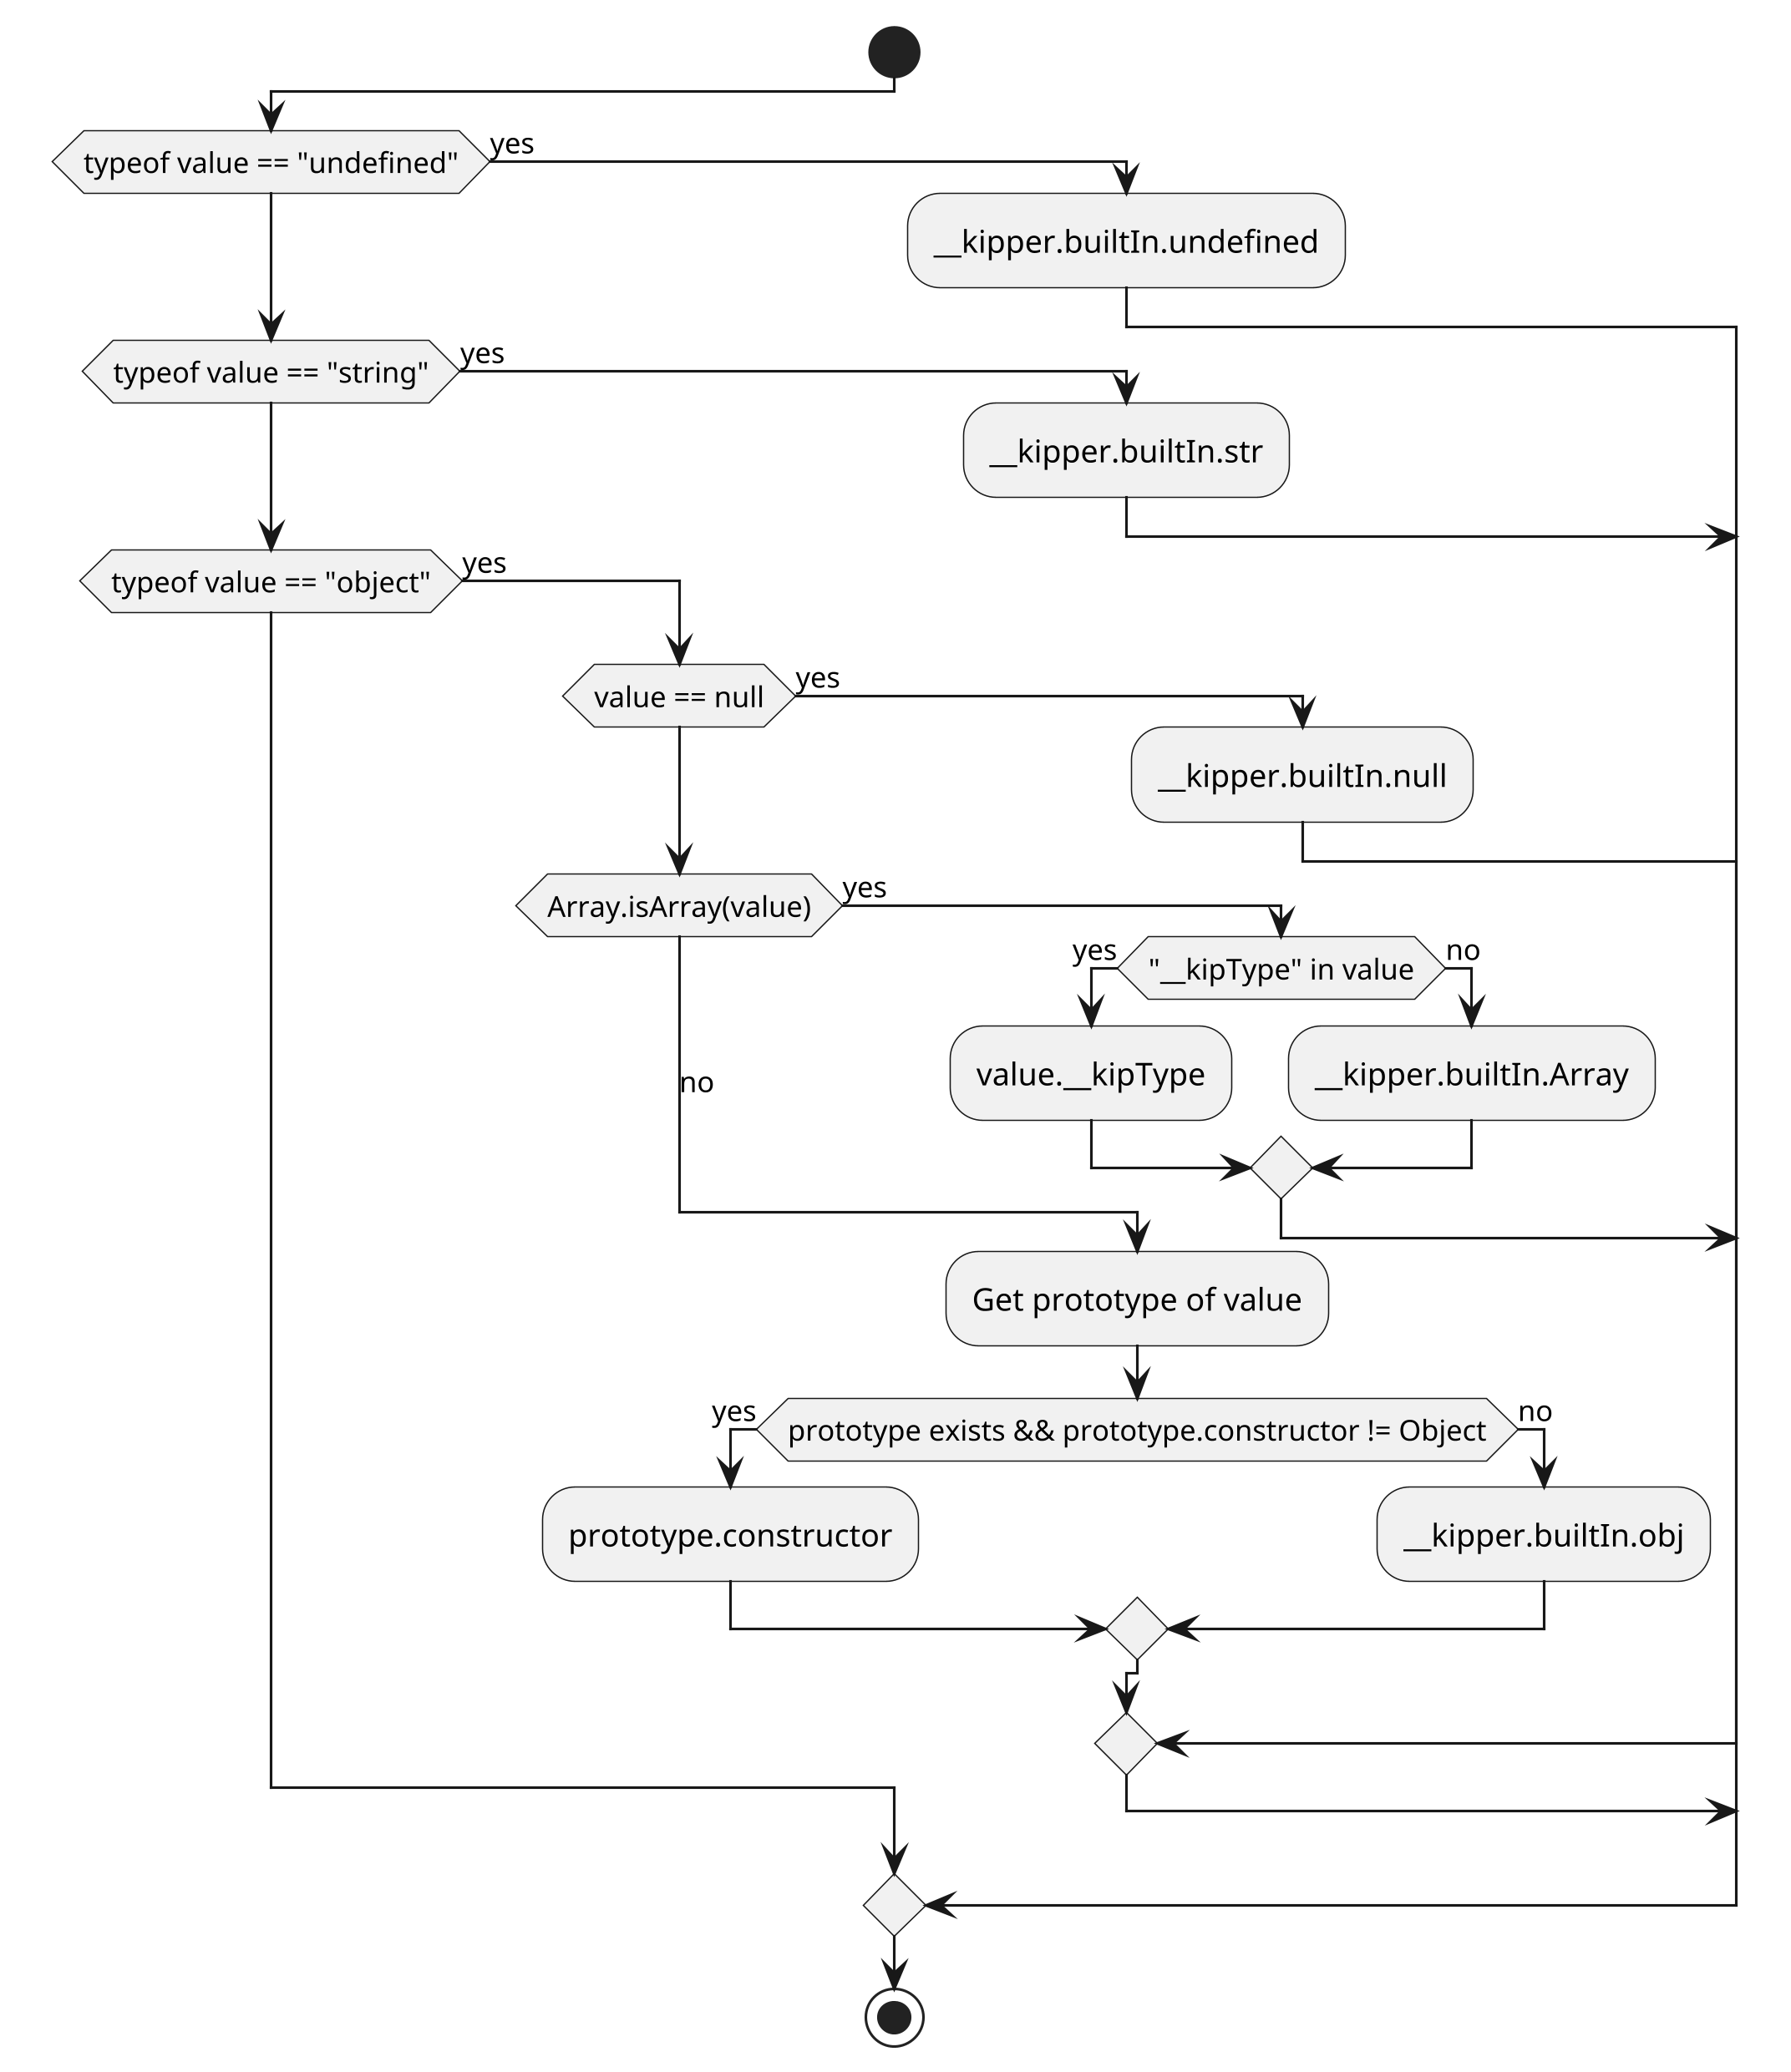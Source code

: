 @startuml
!pragma useVerticalIf on
start
skinparam dpi 300

if (typeof value == "undefined") then (yes)
    :__kipper.builtIn.undefined;
elseif (typeof value == "string") then (yes)
    :__kipper.builtIn.str;
elseif (typeof value == "object") then (yes)
    if (value == null) then (yes)
        :__kipper.builtIn.null;
    elseif (Array.isArray(value)) then (yes)
        if ("__kipType" in value) then (yes)
            :value.__kipType;
        else (no)
            :__kipper.builtIn.Array;
        endif
    else (no)
        :Get prototype of value;
        if (prototype exists && prototype.constructor != Object) then (yes)
            :prototype.constructor;
        else (no)
            :__kipper.builtIn.obj;
        endif
    endif
endif

stop
@enduml
